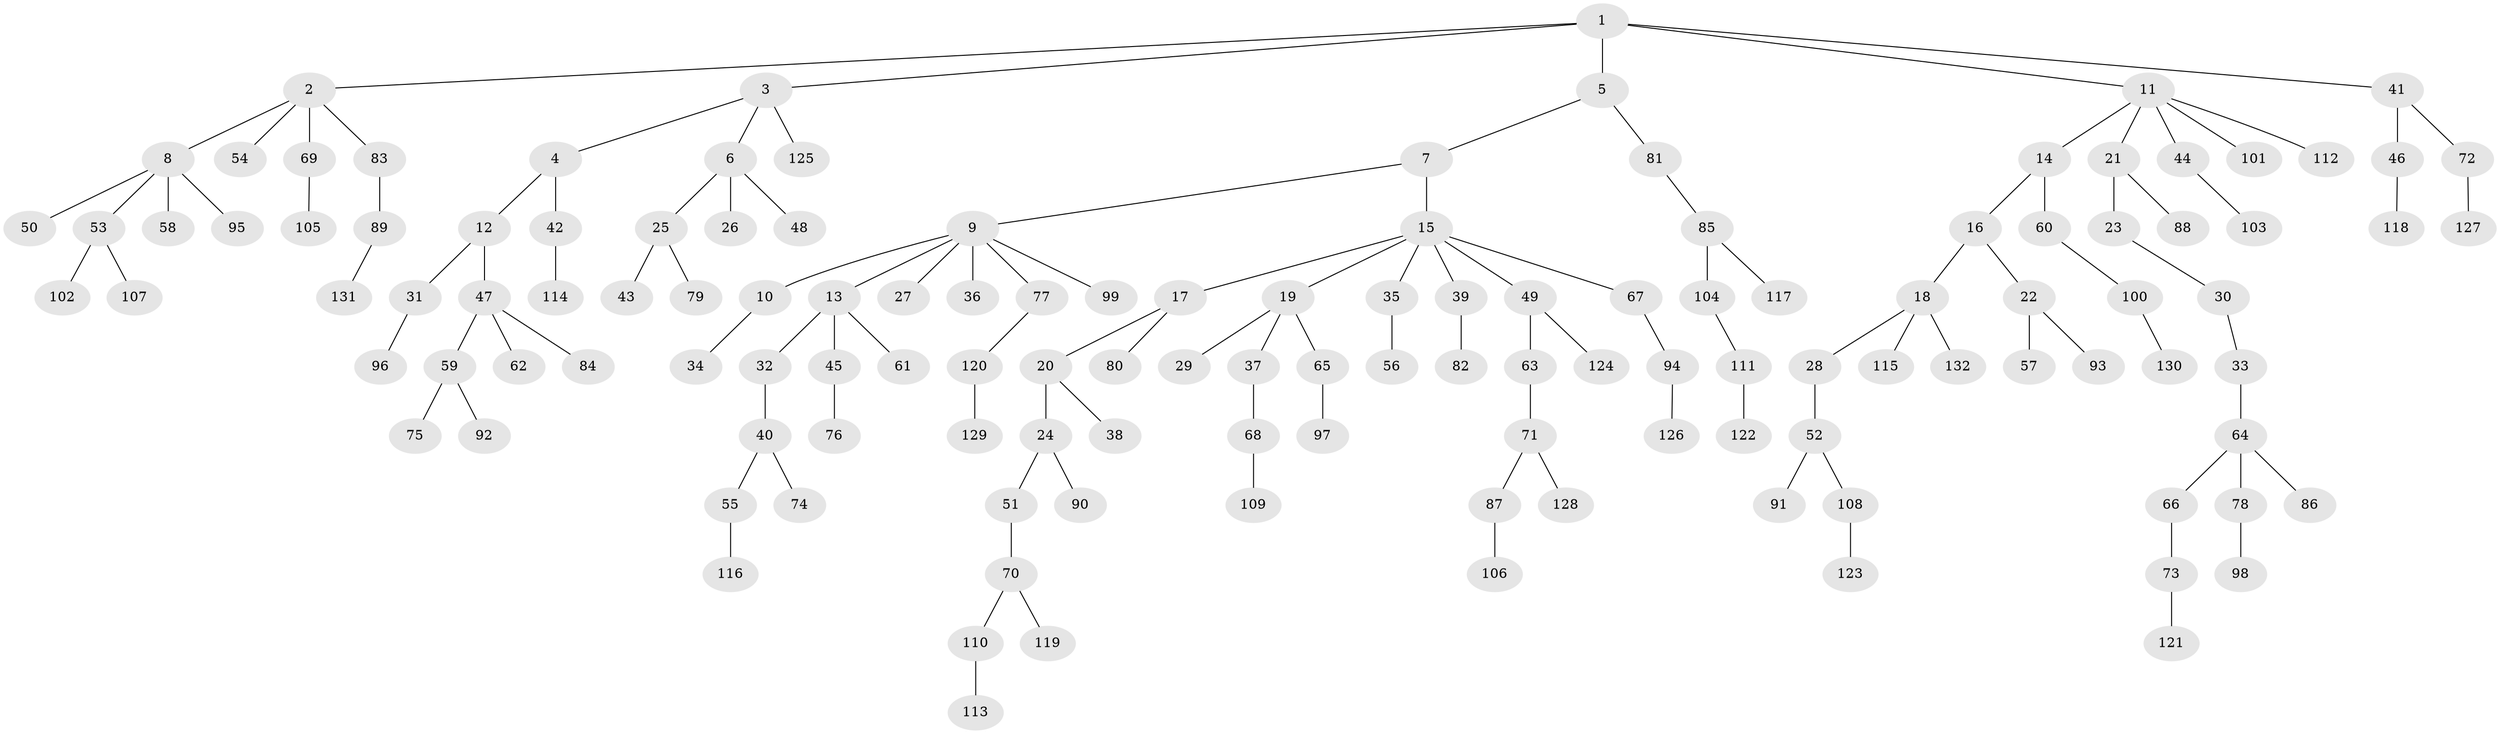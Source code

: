 // coarse degree distribution, {2: 0.3291139240506329, 1: 0.569620253164557, 5: 0.012658227848101266, 10: 0.02531645569620253, 3: 0.02531645569620253, 9: 0.012658227848101266, 13: 0.012658227848101266, 6: 0.012658227848101266}
// Generated by graph-tools (version 1.1) at 2025/55/03/04/25 21:55:49]
// undirected, 132 vertices, 131 edges
graph export_dot {
graph [start="1"]
  node [color=gray90,style=filled];
  1;
  2;
  3;
  4;
  5;
  6;
  7;
  8;
  9;
  10;
  11;
  12;
  13;
  14;
  15;
  16;
  17;
  18;
  19;
  20;
  21;
  22;
  23;
  24;
  25;
  26;
  27;
  28;
  29;
  30;
  31;
  32;
  33;
  34;
  35;
  36;
  37;
  38;
  39;
  40;
  41;
  42;
  43;
  44;
  45;
  46;
  47;
  48;
  49;
  50;
  51;
  52;
  53;
  54;
  55;
  56;
  57;
  58;
  59;
  60;
  61;
  62;
  63;
  64;
  65;
  66;
  67;
  68;
  69;
  70;
  71;
  72;
  73;
  74;
  75;
  76;
  77;
  78;
  79;
  80;
  81;
  82;
  83;
  84;
  85;
  86;
  87;
  88;
  89;
  90;
  91;
  92;
  93;
  94;
  95;
  96;
  97;
  98;
  99;
  100;
  101;
  102;
  103;
  104;
  105;
  106;
  107;
  108;
  109;
  110;
  111;
  112;
  113;
  114;
  115;
  116;
  117;
  118;
  119;
  120;
  121;
  122;
  123;
  124;
  125;
  126;
  127;
  128;
  129;
  130;
  131;
  132;
  1 -- 2;
  1 -- 3;
  1 -- 5;
  1 -- 11;
  1 -- 41;
  2 -- 8;
  2 -- 54;
  2 -- 69;
  2 -- 83;
  3 -- 4;
  3 -- 6;
  3 -- 125;
  4 -- 12;
  4 -- 42;
  5 -- 7;
  5 -- 81;
  6 -- 25;
  6 -- 26;
  6 -- 48;
  7 -- 9;
  7 -- 15;
  8 -- 50;
  8 -- 53;
  8 -- 58;
  8 -- 95;
  9 -- 10;
  9 -- 13;
  9 -- 27;
  9 -- 36;
  9 -- 77;
  9 -- 99;
  10 -- 34;
  11 -- 14;
  11 -- 21;
  11 -- 44;
  11 -- 101;
  11 -- 112;
  12 -- 31;
  12 -- 47;
  13 -- 32;
  13 -- 45;
  13 -- 61;
  14 -- 16;
  14 -- 60;
  15 -- 17;
  15 -- 19;
  15 -- 35;
  15 -- 39;
  15 -- 49;
  15 -- 67;
  16 -- 18;
  16 -- 22;
  17 -- 20;
  17 -- 80;
  18 -- 28;
  18 -- 115;
  18 -- 132;
  19 -- 29;
  19 -- 37;
  19 -- 65;
  20 -- 24;
  20 -- 38;
  21 -- 23;
  21 -- 88;
  22 -- 57;
  22 -- 93;
  23 -- 30;
  24 -- 51;
  24 -- 90;
  25 -- 43;
  25 -- 79;
  28 -- 52;
  30 -- 33;
  31 -- 96;
  32 -- 40;
  33 -- 64;
  35 -- 56;
  37 -- 68;
  39 -- 82;
  40 -- 55;
  40 -- 74;
  41 -- 46;
  41 -- 72;
  42 -- 114;
  44 -- 103;
  45 -- 76;
  46 -- 118;
  47 -- 59;
  47 -- 62;
  47 -- 84;
  49 -- 63;
  49 -- 124;
  51 -- 70;
  52 -- 91;
  52 -- 108;
  53 -- 102;
  53 -- 107;
  55 -- 116;
  59 -- 75;
  59 -- 92;
  60 -- 100;
  63 -- 71;
  64 -- 66;
  64 -- 78;
  64 -- 86;
  65 -- 97;
  66 -- 73;
  67 -- 94;
  68 -- 109;
  69 -- 105;
  70 -- 110;
  70 -- 119;
  71 -- 87;
  71 -- 128;
  72 -- 127;
  73 -- 121;
  77 -- 120;
  78 -- 98;
  81 -- 85;
  83 -- 89;
  85 -- 104;
  85 -- 117;
  87 -- 106;
  89 -- 131;
  94 -- 126;
  100 -- 130;
  104 -- 111;
  108 -- 123;
  110 -- 113;
  111 -- 122;
  120 -- 129;
}
